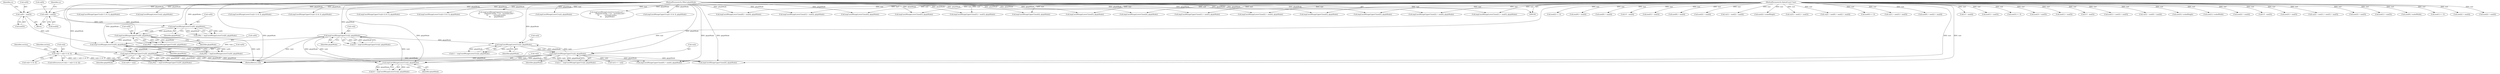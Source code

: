 digraph "0_poppler_a9b8ab4657dec65b8b86c225d12c533ad7e984e2@array" {
"1000730" [label="(Call,vx[i] < vx[(i+1) & 3])"];
"1000283" [label="(Call,imgCoordMungeUpperC(vx[i], glyphMode))"];
"1000268" [label="(Call,imgCoordMungeLowerC(vx[i], glyphMode))"];
"1000251" [label="(Call,imgCoordMungeUpperC(vy[0], glyphMode))"];
"1000244" [label="(Call,imgCoordMungeLowerC(vy[0], glyphMode))"];
"1000147" [label="(Call,vy[0] = mat[5])"];
"1000105" [label="(MethodParameterIn,SplashCoord *mat)"];
"1000237" [label="(Call,imgCoordMungeUpperC(vx[0], glyphMode))"];
"1000230" [label="(Call,imgCoordMungeLowerC(vx[0], glyphMode))"];
"1000140" [label="(Call,vx[0] = mat[4])"];
"1000106" [label="(MethodParameterIn,GBool glyphMode)"];
"1000313" [label="(Call,imgCoordMungeUpperC(vy[i], glyphMode))"];
"1000298" [label="(Call,imgCoordMungeLowerC(vy[i], glyphMode))"];
"1000251" [label="(Call,imgCoordMungeUpperC(vy[0], glyphMode))"];
"1000140" [label="(Call,vx[0] = mat[4])"];
"1001682" [label="(Call,0.5 - mat[4])"];
"1000424" [label="(Call,mat[1] + mat[5])"];
"1000484" [label="(Call,mat[3] >= 0)"];
"1000228" [label="(Call,xMin = imgCoordMungeLowerC(vx[0], glyphMode))"];
"1000147" [label="(Call,vy[0] = mat[5])"];
"1000408" [label="(Call,imgCoordMungeLowerC(mat[5], glyphMode))"];
"1000745" [label="(Identifier,section)"];
"1000249" [label="(Call,yMax = imgCoordMungeUpperC(vy[0], glyphMode))"];
"1000298" [label="(Call,imgCoordMungeLowerC(vy[i], glyphMode))"];
"1000169" [label="(Call,mat[3] + mat[5])"];
"1000151" [label="(Call,mat[5])"];
"1000296" [label="(Call,t1 = imgCoordMungeLowerC(vy[i], glyphMode))"];
"1000269" [label="(Call,vx[i])"];
"1000474" [label="(Call,imgCoordMungeLowerC(mat[2] + mat[4], glyphMode))"];
"1000512" [label="(Call,imgCoordMungeUpperC(mat[5], glyphMode))"];
"1001143" [label="(Call,imgCoordMungeUpperC(vy[(i+1) & 3], glyphMode))"];
"1000313" [label="(Call,imgCoordMungeUpperC(vy[i], glyphMode))"];
"1000266" [label="(Call,t0 = imgCoordMungeLowerC(vx[i], glyphMode))"];
"1000380" [label="(Call,imgCoordMungeLowerC(mat[0] + mat[4], glyphMode))"];
"1000356" [label="(Call,imgCoordMungeUpperC(mat[0] + mat[4], glyphMode))"];
"1000221" [label="(Call,mat[1] + mat[5])"];
"1001693" [label="(Call,0.5 - mat[5])"];
"1000195" [label="(Call,mat[1] + mat[3] + mat[5])"];
"1000206" [label="(Call,vx[3] = mat[0] + mat[4])"];
"1000141" [label="(Call,vx[0])"];
"1000105" [label="(MethodParameterIn,SplashCoord *mat)"];
"1000244" [label="(Call,imgCoordMungeLowerC(vy[0], glyphMode))"];
"1000252" [label="(Call,vy[0])"];
"1000106" [label="(MethodParameterIn,GBool glyphMode)"];
"1000730" [label="(Call,vx[i] < vx[(i+1) & 3])"];
"1000148" [label="(Call,vy[0])"];
"1000707" [label="(Call,imgCoordMungeLowerC(vy[i], glyphMode))"];
"1000238" [label="(Call,vx[0])"];
"1000573" [label="(Call,mat[3] / scaledHeight)"];
"1000255" [label="(Identifier,glyphMode)"];
"1000231" [label="(Call,vx[0])"];
"1000787" [label="(Identifier,section)"];
"1000517" [label="(Call,imgCoordMungeLowerC(mat[3] + mat[5], glyphMode))"];
"1000734" [label="(Call,vx[(i+1) & 3])"];
"1000365" [label="(Call,imgCoordMungeLowerC(mat[4], glyphMode))"];
"1000149" [label="(Identifier,vy)"];
"1000245" [label="(Call,vy[0])"];
"1000559" [label="(Call,mat[1] / scaledWidth)"];
"1000158" [label="(Call,mat[2] + mat[4])"];
"1001667" [label="(Call,0.5 - mat[5])"];
"1000666" [label="(Call,vy[0] < vy[i])"];
"1000502" [label="(Call,imgCoordMungeLowerC(mat[5], glyphMode))"];
"1000494" [label="(Call,mat[3] + mat[5])"];
"1000191" [label="(Call,vy[2] = mat[1] + mat[3] + mat[5])"];
"1000518" [label="(Call,mat[3] + mat[5])"];
"1000375" [label="(Call,imgCoordMungeUpperC(mat[4], glyphMode))"];
"1000400" [label="(Call,mat[1] + mat[5])"];
"1000493" [label="(Call,imgCoordMungeUpperC(mat[3] + mat[5], glyphMode))"];
"1000997" [label="(Call,imgCoordMungeLowerC(vy[(i+1) & 3], glyphMode))"];
"1000469" [label="(Call,imgCoordMungeUpperC(mat[4], glyphMode))"];
"1000847" [label="(Call,imgCoordMungeUpperC(vy[(i+2) & 3], glyphMode))"];
"1000552" [label="(Call,mat[0] / scaledWidth)"];
"1000317" [label="(Identifier,glyphMode)"];
"1000459" [label="(Call,imgCoordMungeLowerC(mat[4], glyphMode))"];
"1000237" [label="(Call,imgCoordMungeUpperC(vx[0], glyphMode))"];
"1000390" [label="(Call,mat[1] >= 0)"];
"1000399" [label="(Call,imgCoordMungeUpperC(mat[1] + mat[5], glyphMode))"];
"1000475" [label="(Call,mat[2] + mat[4])"];
"1000451" [label="(Call,mat[2] + mat[4])"];
"1000719" [label="(Call,imgCoordMungeUpperC(vy[(i+2) & 3], glyphMode))"];
"1000441" [label="(Call,mat[2] >= 0)"];
"1000283" [label="(Call,imgCoordMungeUpperC(vx[i], glyphMode))"];
"1000230" [label="(Call,imgCoordMungeLowerC(vx[0], glyphMode))"];
"1000210" [label="(Call,mat[0] + mat[4])"];
"1000156" [label="(Identifier,vx)"];
"1000242" [label="(Call,yMin = imgCoordMungeLowerC(vy[0], glyphMode))"];
"1000357" [label="(Call,mat[0] + mat[4])"];
"1001656" [label="(Call,0.5 - mat[4])"];
"1000235" [label="(Call,xMax = imgCoordMungeUpperC(vx[0], glyphMode))"];
"1000731" [label="(Call,vx[i])"];
"1000199" [label="(Call,mat[3] + mat[5])"];
"1000234" [label="(Identifier,glyphMode)"];
"1000287" [label="(Identifier,glyphMode)"];
"1000107" [label="(Block,)"];
"1000381" [label="(Call,mat[0] + mat[4])"];
"1001128" [label="(Call,imgCoordMungeLowerC(vy[(i+3) & 3], glyphMode))"];
"1000184" [label="(Call,mat[2] + mat[4])"];
"1000284" [label="(Call,vx[i])"];
"1000418" [label="(Call,imgCoordMungeUpperC(mat[5], glyphMode))"];
"1000154" [label="(Call,vx[1] = mat[2] + mat[4])"];
"1000311" [label="(Call,t1 = imgCoordMungeUpperC(vy[i], glyphMode))"];
"1000566" [label="(Call,mat[2] / scaledHeight)"];
"1001587" [label="(Call,imgCoordMungeUpperC(section[i].xb0 +\n\t\t\t         ((SplashCoord)y + 0.5 - section[i].yb0) *\n\t\t\t           section[i].dxdyb,\n\t\t\t       glyphMode))"];
"1000302" [label="(Identifier,glyphMode)"];
"1000217" [label="(Call,vy[3] = mat[1] + mat[5])"];
"1000450" [label="(Call,imgCoordMungeUpperC(mat[2] + mat[4], glyphMode))"];
"1000144" [label="(Call,mat[4])"];
"1000268" [label="(Call,imgCoordMungeLowerC(vx[i], glyphMode))"];
"1001774" [label="(MethodReturn,void)"];
"1000176" [label="(Call,vx[2] = mat[0] + mat[2] + mat[4])"];
"1000347" [label="(Call,mat[0] >= 0)"];
"1000272" [label="(Identifier,glyphMode)"];
"1000835" [label="(Call,imgCoordMungeLowerC(vy[i], glyphMode))"];
"1000299" [label="(Call,vy[i])"];
"1000165" [label="(Call,vy[1] = mat[3] + mat[5])"];
"1000281" [label="(Call,t0 = imgCoordMungeUpperC(vx[i], glyphMode))"];
"1000241" [label="(Identifier,glyphMode)"];
"1001560" [label="(Call,imgCoordMungeLowerC(section[i].xa0 +\n\t\t\t         ((SplashCoord)y + 0.5 - section[i].ya0) *\n\t\t\t           section[i].dxdya,\n\t\t\t       glyphMode))"];
"1000423" [label="(Call,imgCoordMungeLowerC(mat[1] + mat[5], glyphMode))"];
"1000729" [label="(ControlStructure,if (vx[i] < vx[(i+1) & 3]))"];
"1000314" [label="(Call,vy[i])"];
"1000653" [label="(Call,vy[1] <= vy[i])"];
"1000180" [label="(Call,mat[0] + mat[2] + mat[4])"];
"1001012" [label="(Call,imgCoordMungeUpperC(vy[(i+3) & 3], glyphMode))"];
"1000248" [label="(Identifier,glyphMode)"];
"1000730" -> "1000729"  [label="AST: "];
"1000730" -> "1000734"  [label="CFG: "];
"1000731" -> "1000730"  [label="AST: "];
"1000734" -> "1000730"  [label="AST: "];
"1000745" -> "1000730"  [label="CFG: "];
"1000787" -> "1000730"  [label="CFG: "];
"1000730" -> "1001774"  [label="DDG: vx[i] < vx[(i+1) & 3]"];
"1000730" -> "1001774"  [label="DDG: vx[(i+1) & 3]"];
"1000730" -> "1001774"  [label="DDG: vx[i]"];
"1000283" -> "1000730"  [label="DDG: vx[i]"];
"1000283" -> "1000281"  [label="AST: "];
"1000283" -> "1000287"  [label="CFG: "];
"1000284" -> "1000283"  [label="AST: "];
"1000287" -> "1000283"  [label="AST: "];
"1000281" -> "1000283"  [label="CFG: "];
"1000283" -> "1001774"  [label="DDG: vx[i]"];
"1000283" -> "1000268"  [label="DDG: vx[i]"];
"1000283" -> "1000281"  [label="DDG: vx[i]"];
"1000283" -> "1000281"  [label="DDG: glyphMode"];
"1000268" -> "1000283"  [label="DDG: vx[i]"];
"1000268" -> "1000283"  [label="DDG: glyphMode"];
"1000106" -> "1000283"  [label="DDG: glyphMode"];
"1000283" -> "1000298"  [label="DDG: glyphMode"];
"1000268" -> "1000266"  [label="AST: "];
"1000268" -> "1000272"  [label="CFG: "];
"1000269" -> "1000268"  [label="AST: "];
"1000272" -> "1000268"  [label="AST: "];
"1000266" -> "1000268"  [label="CFG: "];
"1000268" -> "1000266"  [label="DDG: vx[i]"];
"1000268" -> "1000266"  [label="DDG: glyphMode"];
"1000251" -> "1000268"  [label="DDG: glyphMode"];
"1000313" -> "1000268"  [label="DDG: glyphMode"];
"1000106" -> "1000268"  [label="DDG: glyphMode"];
"1000251" -> "1000249"  [label="AST: "];
"1000251" -> "1000255"  [label="CFG: "];
"1000252" -> "1000251"  [label="AST: "];
"1000255" -> "1000251"  [label="AST: "];
"1000249" -> "1000251"  [label="CFG: "];
"1000251" -> "1001774"  [label="DDG: glyphMode"];
"1000251" -> "1001774"  [label="DDG: vy[0]"];
"1000251" -> "1000249"  [label="DDG: vy[0]"];
"1000251" -> "1000249"  [label="DDG: glyphMode"];
"1000244" -> "1000251"  [label="DDG: vy[0]"];
"1000244" -> "1000251"  [label="DDG: glyphMode"];
"1000106" -> "1000251"  [label="DDG: glyphMode"];
"1000251" -> "1000356"  [label="DDG: glyphMode"];
"1000251" -> "1000375"  [label="DDG: glyphMode"];
"1000251" -> "1000666"  [label="DDG: vy[0]"];
"1000244" -> "1000242"  [label="AST: "];
"1000244" -> "1000248"  [label="CFG: "];
"1000245" -> "1000244"  [label="AST: "];
"1000248" -> "1000244"  [label="AST: "];
"1000242" -> "1000244"  [label="CFG: "];
"1000244" -> "1000242"  [label="DDG: vy[0]"];
"1000244" -> "1000242"  [label="DDG: glyphMode"];
"1000147" -> "1000244"  [label="DDG: vy[0]"];
"1000237" -> "1000244"  [label="DDG: glyphMode"];
"1000106" -> "1000244"  [label="DDG: glyphMode"];
"1000147" -> "1000107"  [label="AST: "];
"1000147" -> "1000151"  [label="CFG: "];
"1000148" -> "1000147"  [label="AST: "];
"1000151" -> "1000147"  [label="AST: "];
"1000156" -> "1000147"  [label="CFG: "];
"1000105" -> "1000147"  [label="DDG: mat"];
"1000105" -> "1000100"  [label="AST: "];
"1000105" -> "1001774"  [label="DDG: mat"];
"1000105" -> "1000140"  [label="DDG: mat"];
"1000105" -> "1000154"  [label="DDG: mat"];
"1000105" -> "1000158"  [label="DDG: mat"];
"1000105" -> "1000165"  [label="DDG: mat"];
"1000105" -> "1000169"  [label="DDG: mat"];
"1000105" -> "1000176"  [label="DDG: mat"];
"1000105" -> "1000180"  [label="DDG: mat"];
"1000105" -> "1000184"  [label="DDG: mat"];
"1000105" -> "1000191"  [label="DDG: mat"];
"1000105" -> "1000195"  [label="DDG: mat"];
"1000105" -> "1000199"  [label="DDG: mat"];
"1000105" -> "1000206"  [label="DDG: mat"];
"1000105" -> "1000210"  [label="DDG: mat"];
"1000105" -> "1000217"  [label="DDG: mat"];
"1000105" -> "1000221"  [label="DDG: mat"];
"1000105" -> "1000347"  [label="DDG: mat"];
"1000105" -> "1000356"  [label="DDG: mat"];
"1000105" -> "1000357"  [label="DDG: mat"];
"1000105" -> "1000365"  [label="DDG: mat"];
"1000105" -> "1000375"  [label="DDG: mat"];
"1000105" -> "1000380"  [label="DDG: mat"];
"1000105" -> "1000381"  [label="DDG: mat"];
"1000105" -> "1000390"  [label="DDG: mat"];
"1000105" -> "1000399"  [label="DDG: mat"];
"1000105" -> "1000400"  [label="DDG: mat"];
"1000105" -> "1000408"  [label="DDG: mat"];
"1000105" -> "1000418"  [label="DDG: mat"];
"1000105" -> "1000423"  [label="DDG: mat"];
"1000105" -> "1000424"  [label="DDG: mat"];
"1000105" -> "1000441"  [label="DDG: mat"];
"1000105" -> "1000450"  [label="DDG: mat"];
"1000105" -> "1000451"  [label="DDG: mat"];
"1000105" -> "1000459"  [label="DDG: mat"];
"1000105" -> "1000469"  [label="DDG: mat"];
"1000105" -> "1000474"  [label="DDG: mat"];
"1000105" -> "1000475"  [label="DDG: mat"];
"1000105" -> "1000484"  [label="DDG: mat"];
"1000105" -> "1000493"  [label="DDG: mat"];
"1000105" -> "1000494"  [label="DDG: mat"];
"1000105" -> "1000502"  [label="DDG: mat"];
"1000105" -> "1000512"  [label="DDG: mat"];
"1000105" -> "1000517"  [label="DDG: mat"];
"1000105" -> "1000518"  [label="DDG: mat"];
"1000105" -> "1000552"  [label="DDG: mat"];
"1000105" -> "1000559"  [label="DDG: mat"];
"1000105" -> "1000566"  [label="DDG: mat"];
"1000105" -> "1000573"  [label="DDG: mat"];
"1000105" -> "1001656"  [label="DDG: mat"];
"1000105" -> "1001667"  [label="DDG: mat"];
"1000105" -> "1001682"  [label="DDG: mat"];
"1000105" -> "1001693"  [label="DDG: mat"];
"1000237" -> "1000235"  [label="AST: "];
"1000237" -> "1000241"  [label="CFG: "];
"1000238" -> "1000237"  [label="AST: "];
"1000241" -> "1000237"  [label="AST: "];
"1000235" -> "1000237"  [label="CFG: "];
"1000237" -> "1001774"  [label="DDG: vx[0]"];
"1000237" -> "1000235"  [label="DDG: vx[0]"];
"1000237" -> "1000235"  [label="DDG: glyphMode"];
"1000230" -> "1000237"  [label="DDG: vx[0]"];
"1000230" -> "1000237"  [label="DDG: glyphMode"];
"1000106" -> "1000237"  [label="DDG: glyphMode"];
"1000230" -> "1000228"  [label="AST: "];
"1000230" -> "1000234"  [label="CFG: "];
"1000231" -> "1000230"  [label="AST: "];
"1000234" -> "1000230"  [label="AST: "];
"1000228" -> "1000230"  [label="CFG: "];
"1000230" -> "1000228"  [label="DDG: vx[0]"];
"1000230" -> "1000228"  [label="DDG: glyphMode"];
"1000140" -> "1000230"  [label="DDG: vx[0]"];
"1000106" -> "1000230"  [label="DDG: glyphMode"];
"1000140" -> "1000107"  [label="AST: "];
"1000140" -> "1000144"  [label="CFG: "];
"1000141" -> "1000140"  [label="AST: "];
"1000144" -> "1000140"  [label="AST: "];
"1000149" -> "1000140"  [label="CFG: "];
"1000106" -> "1000100"  [label="AST: "];
"1000106" -> "1001774"  [label="DDG: glyphMode"];
"1000106" -> "1000298"  [label="DDG: glyphMode"];
"1000106" -> "1000313"  [label="DDG: glyphMode"];
"1000106" -> "1000356"  [label="DDG: glyphMode"];
"1000106" -> "1000365"  [label="DDG: glyphMode"];
"1000106" -> "1000375"  [label="DDG: glyphMode"];
"1000106" -> "1000380"  [label="DDG: glyphMode"];
"1000106" -> "1000399"  [label="DDG: glyphMode"];
"1000106" -> "1000408"  [label="DDG: glyphMode"];
"1000106" -> "1000418"  [label="DDG: glyphMode"];
"1000106" -> "1000423"  [label="DDG: glyphMode"];
"1000106" -> "1000450"  [label="DDG: glyphMode"];
"1000106" -> "1000459"  [label="DDG: glyphMode"];
"1000106" -> "1000469"  [label="DDG: glyphMode"];
"1000106" -> "1000474"  [label="DDG: glyphMode"];
"1000106" -> "1000493"  [label="DDG: glyphMode"];
"1000106" -> "1000502"  [label="DDG: glyphMode"];
"1000106" -> "1000512"  [label="DDG: glyphMode"];
"1000106" -> "1000517"  [label="DDG: glyphMode"];
"1000106" -> "1000707"  [label="DDG: glyphMode"];
"1000106" -> "1000719"  [label="DDG: glyphMode"];
"1000106" -> "1000835"  [label="DDG: glyphMode"];
"1000106" -> "1000847"  [label="DDG: glyphMode"];
"1000106" -> "1000997"  [label="DDG: glyphMode"];
"1000106" -> "1001012"  [label="DDG: glyphMode"];
"1000106" -> "1001128"  [label="DDG: glyphMode"];
"1000106" -> "1001143"  [label="DDG: glyphMode"];
"1000106" -> "1001560"  [label="DDG: glyphMode"];
"1000106" -> "1001587"  [label="DDG: glyphMode"];
"1000313" -> "1000311"  [label="AST: "];
"1000313" -> "1000317"  [label="CFG: "];
"1000314" -> "1000313"  [label="AST: "];
"1000317" -> "1000313"  [label="AST: "];
"1000311" -> "1000313"  [label="CFG: "];
"1000313" -> "1001774"  [label="DDG: vy[i]"];
"1000313" -> "1001774"  [label="DDG: glyphMode"];
"1000313" -> "1000298"  [label="DDG: vy[i]"];
"1000313" -> "1000311"  [label="DDG: vy[i]"];
"1000313" -> "1000311"  [label="DDG: glyphMode"];
"1000298" -> "1000313"  [label="DDG: vy[i]"];
"1000298" -> "1000313"  [label="DDG: glyphMode"];
"1000313" -> "1000356"  [label="DDG: glyphMode"];
"1000313" -> "1000375"  [label="DDG: glyphMode"];
"1000313" -> "1000653"  [label="DDG: vy[i]"];
"1000298" -> "1000296"  [label="AST: "];
"1000298" -> "1000302"  [label="CFG: "];
"1000299" -> "1000298"  [label="AST: "];
"1000302" -> "1000298"  [label="AST: "];
"1000296" -> "1000298"  [label="CFG: "];
"1000298" -> "1000296"  [label="DDG: vy[i]"];
"1000298" -> "1000296"  [label="DDG: glyphMode"];
}
